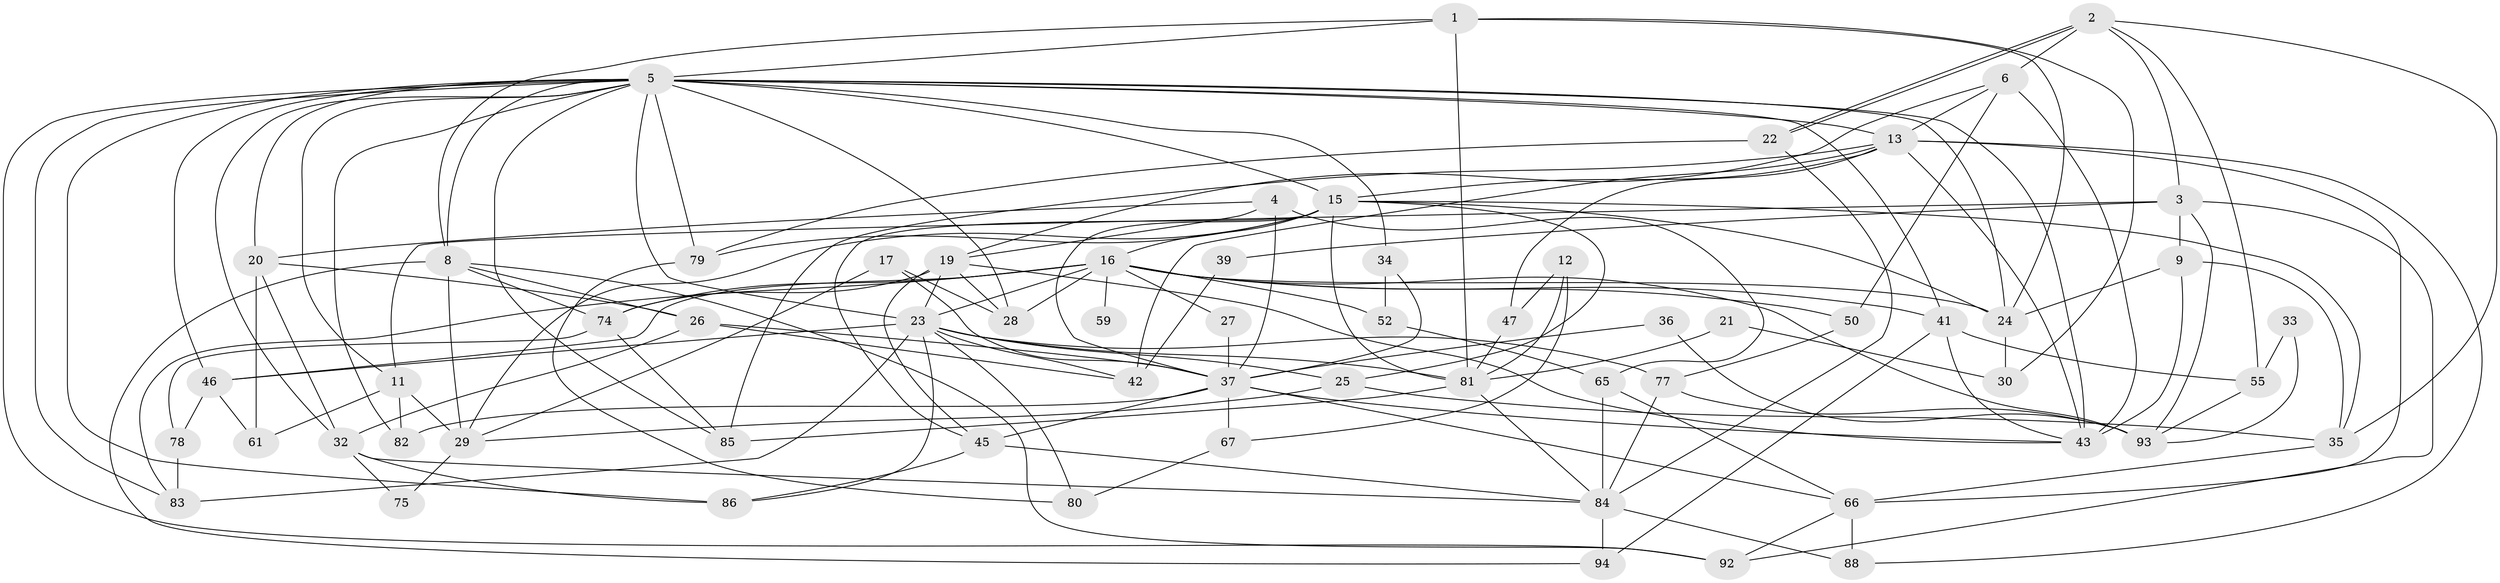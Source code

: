 // original degree distribution, {5: 0.18867924528301888, 6: 0.09433962264150944, 4: 0.2641509433962264, 3: 0.29245283018867924, 2: 0.11320754716981132, 7: 0.04716981132075472}
// Generated by graph-tools (version 1.1) at 2025/18/03/04/25 18:18:38]
// undirected, 63 vertices, 158 edges
graph export_dot {
graph [start="1"]
  node [color=gray90,style=filled];
  1;
  2;
  3 [super="+57"];
  4;
  5 [super="+98+60+7"];
  6;
  8 [super="+10"];
  9 [super="+73"];
  11 [super="+18"];
  12;
  13 [super="+70"];
  15 [super="+49+99"];
  16 [super="+103+68+48"];
  17;
  19 [super="+44"];
  20;
  21;
  22;
  23 [super="+56"];
  24 [super="+31+101"];
  25;
  26;
  27;
  28;
  29;
  30;
  32 [super="+40+89"];
  33;
  34;
  35 [super="+53"];
  36;
  37 [super="+91"];
  39;
  41 [super="+64"];
  42 [super="+72"];
  43 [super="+54+100"];
  45 [super="+62"];
  46 [super="+58"];
  47;
  50;
  52;
  55;
  59;
  61;
  65 [super="+97"];
  66 [super="+76"];
  67;
  74;
  75;
  77;
  78;
  79;
  80;
  81 [super="+105"];
  82;
  83;
  84 [super="+96"];
  85;
  86 [super="+87"];
  88;
  92;
  93;
  94;
  1 -- 81;
  1 -- 30;
  1 -- 24;
  1 -- 8;
  1 -- 5;
  2 -- 22;
  2 -- 22;
  2 -- 3;
  2 -- 6;
  2 -- 55;
  2 -- 35;
  3 -- 39;
  3 -- 93;
  3 -- 9;
  3 -- 92;
  3 -- 11;
  4 -- 20;
  4 -- 65;
  4 -- 19;
  4 -- 37;
  5 -- 34;
  5 -- 28 [weight=2];
  5 -- 8;
  5 -- 11;
  5 -- 13;
  5 -- 79;
  5 -- 82;
  5 -- 83;
  5 -- 20;
  5 -- 85;
  5 -- 86;
  5 -- 24;
  5 -- 92;
  5 -- 32;
  5 -- 41 [weight=2];
  5 -- 43;
  5 -- 23;
  5 -- 15;
  5 -- 46 [weight=2];
  6 -- 43;
  6 -- 50;
  6 -- 13;
  6 -- 19;
  8 -- 94;
  8 -- 74;
  8 -- 26;
  8 -- 92;
  8 -- 29;
  9 -- 43 [weight=2];
  9 -- 35 [weight=2];
  9 -- 24;
  11 -- 29;
  11 -- 61;
  11 -- 82;
  12 -- 47;
  12 -- 81;
  12 -- 67;
  13 -- 47;
  13 -- 66;
  13 -- 43;
  13 -- 85;
  13 -- 88;
  13 -- 42;
  13 -- 15;
  15 -- 79;
  15 -- 24 [weight=2];
  15 -- 81;
  15 -- 25;
  15 -- 29;
  15 -- 35;
  15 -- 16;
  15 -- 37;
  15 -- 45;
  16 -- 27;
  16 -- 93 [weight=2];
  16 -- 74;
  16 -- 83;
  16 -- 41;
  16 -- 46 [weight=2];
  16 -- 50;
  16 -- 52;
  16 -- 23;
  16 -- 59 [weight=2];
  16 -- 28;
  16 -- 24;
  17 -- 28;
  17 -- 29;
  17 -- 37;
  19 -- 43;
  19 -- 23;
  19 -- 45;
  19 -- 74;
  19 -- 28;
  20 -- 26;
  20 -- 61;
  20 -- 32;
  21 -- 30;
  21 -- 81;
  22 -- 79;
  22 -- 84;
  23 -- 42;
  23 -- 77;
  23 -- 46;
  23 -- 80;
  23 -- 81;
  23 -- 83;
  23 -- 86;
  23 -- 25;
  24 -- 30;
  25 -- 29;
  25 -- 35;
  26 -- 37;
  26 -- 42;
  26 -- 32;
  27 -- 37;
  29 -- 75;
  32 -- 84;
  32 -- 75;
  32 -- 86;
  33 -- 55;
  33 -- 93;
  34 -- 52;
  34 -- 37;
  35 -- 66;
  36 -- 37;
  36 -- 93;
  37 -- 66;
  37 -- 67;
  37 -- 43;
  37 -- 45;
  37 -- 82;
  39 -- 42;
  41 -- 55;
  41 -- 94;
  41 -- 43;
  45 -- 86;
  45 -- 84;
  46 -- 78;
  46 -- 61;
  47 -- 81;
  50 -- 77;
  52 -- 65;
  55 -- 93;
  65 -- 84;
  65 -- 66;
  66 -- 88;
  66 -- 92;
  67 -- 80;
  74 -- 78;
  74 -- 85;
  77 -- 93;
  77 -- 84;
  78 -- 83;
  79 -- 80;
  81 -- 85;
  81 -- 84;
  84 -- 88;
  84 -- 94;
}
